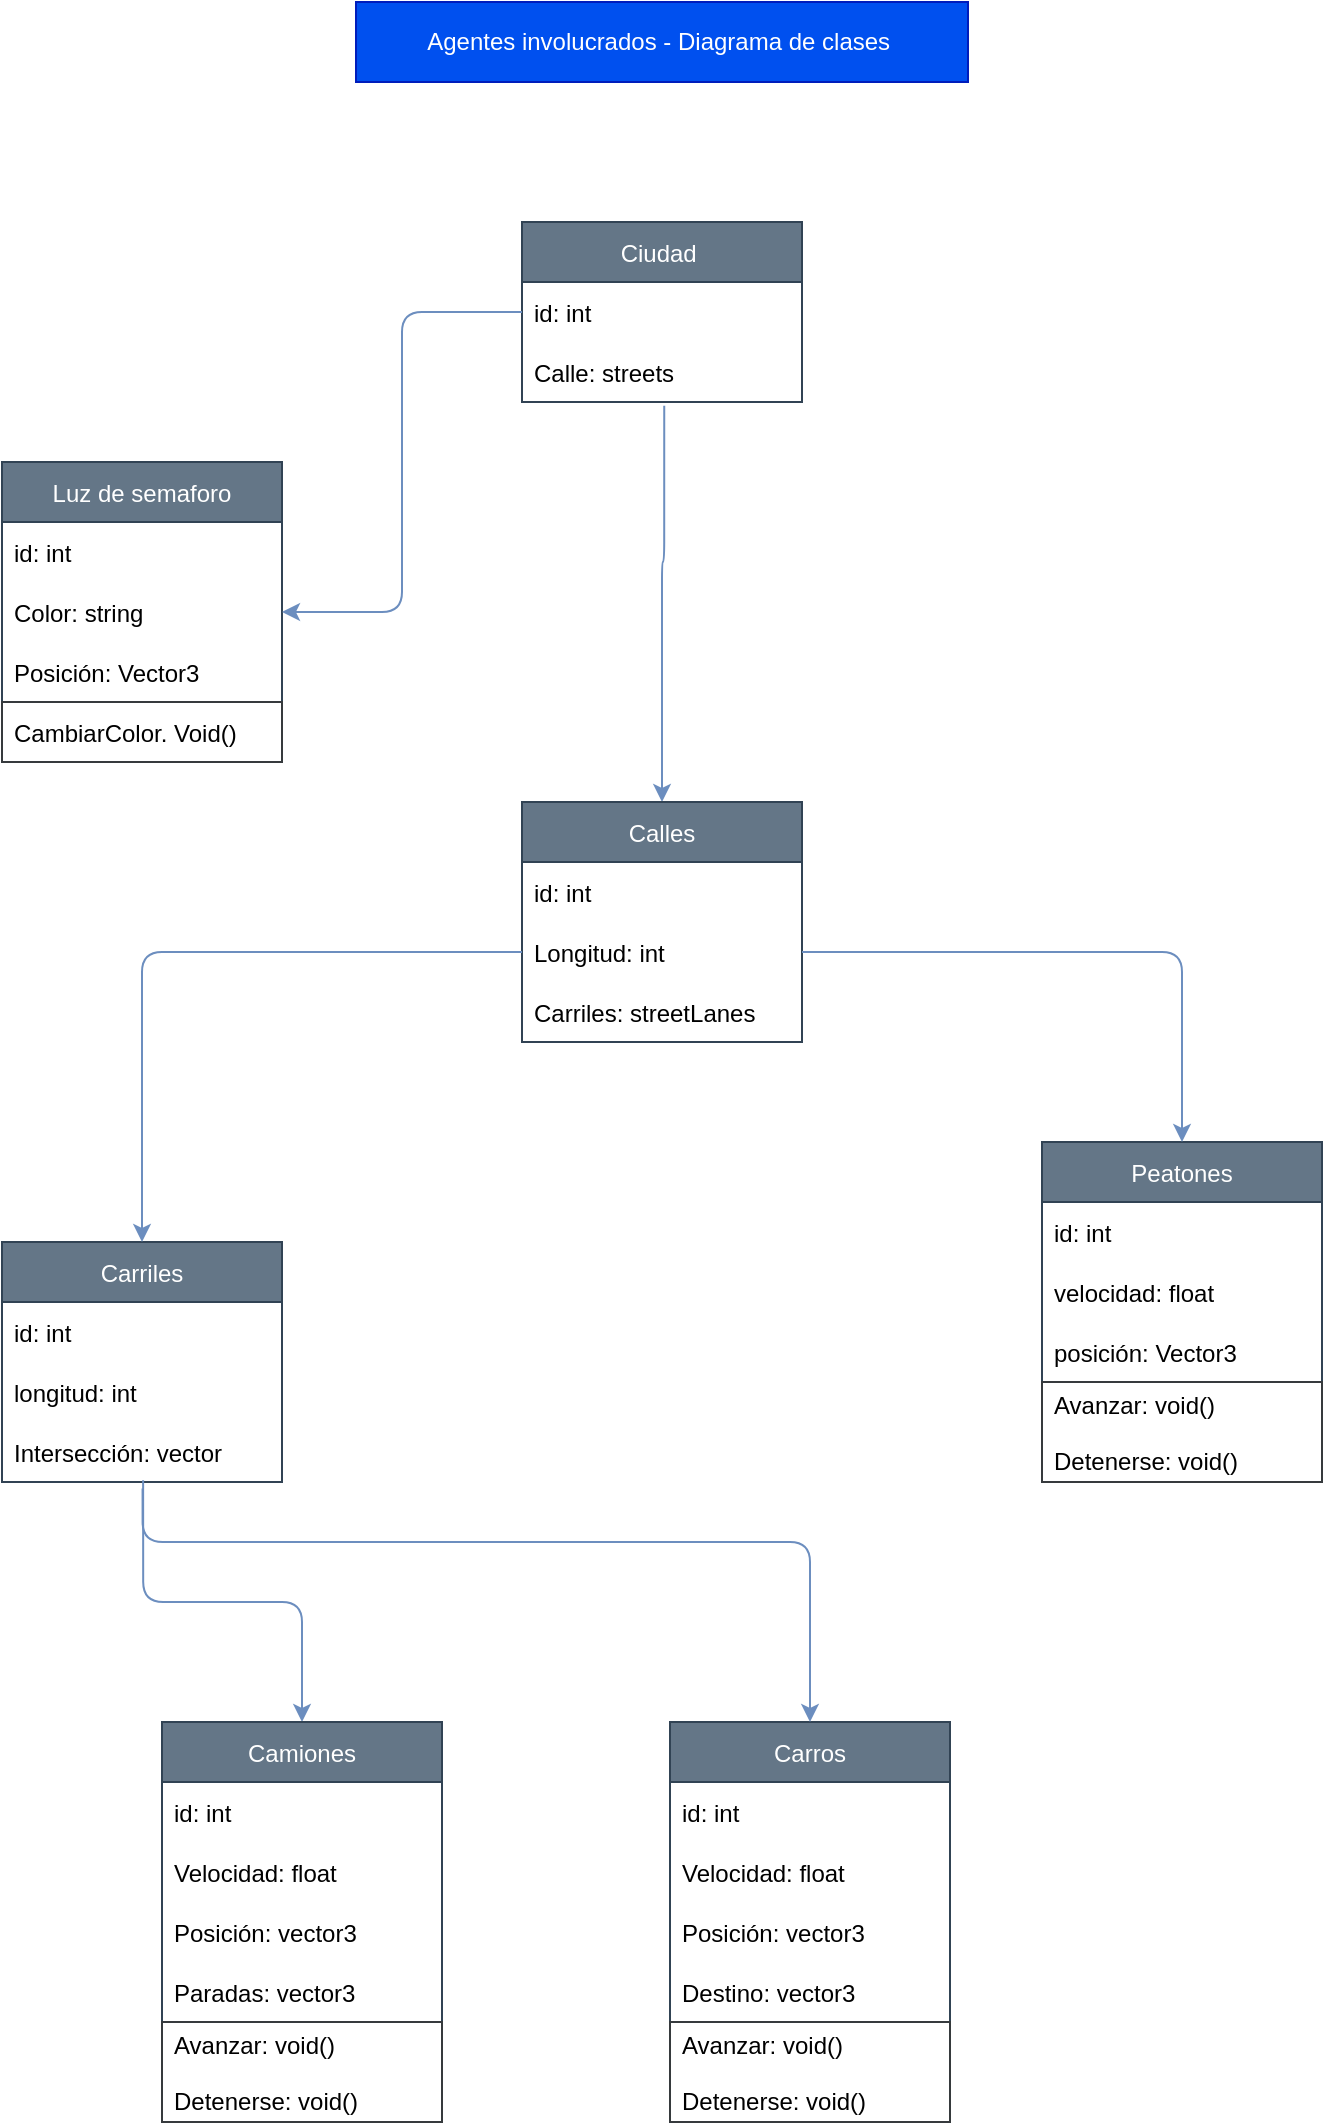 <mxfile>
    <diagram id="kIJSHSAzLW_RFxbYvqt2" name="Page-1">
        <mxGraphModel dx="1127" dy="500" grid="0" gridSize="10" guides="1" tooltips="1" connect="1" arrows="1" fold="1" page="1" pageScale="1" pageWidth="827" pageHeight="1169" background="#ffffff" math="0" shadow="0">
            <root>
                <mxCell id="0"/>
                <mxCell id="1" parent="0"/>
                <mxCell id="2" value="Luz de semaforo" style="swimlane;fontStyle=0;childLayout=stackLayout;horizontal=1;startSize=30;horizontalStack=0;resizeParent=1;resizeParentMax=0;resizeLast=0;collapsible=1;marginBottom=0;fillColor=#647687;strokeColor=#314354;fontColor=#ffffff;shadow=0;" parent="1" vertex="1">
                    <mxGeometry x="84" y="250" width="140" height="150" as="geometry"/>
                </mxCell>
                <mxCell id="3" value="id: int" style="text;strokeColor=none;fillColor=none;align=left;verticalAlign=middle;spacingLeft=4;spacingRight=4;overflow=hidden;points=[[0,0.5],[1,0.5]];portConstraint=eastwest;rotatable=0;fontColor=#000000;" parent="2" vertex="1">
                    <mxGeometry y="30" width="140" height="30" as="geometry"/>
                </mxCell>
                <mxCell id="4" value="Color: string" style="text;strokeColor=none;fillColor=none;align=left;verticalAlign=middle;spacingLeft=4;spacingRight=4;overflow=hidden;points=[[0,0.5],[1,0.5]];portConstraint=eastwest;rotatable=0;fontColor=#000000;" parent="2" vertex="1">
                    <mxGeometry y="60" width="140" height="30" as="geometry"/>
                </mxCell>
                <mxCell id="5" value="Posición: Vector3 " style="text;strokeColor=none;fillColor=none;align=left;verticalAlign=middle;spacingLeft=4;spacingRight=4;overflow=hidden;points=[[0,0.5],[1,0.5]];portConstraint=eastwest;rotatable=0;fontColor=#000000;" parent="2" vertex="1">
                    <mxGeometry y="90" width="140" height="30" as="geometry"/>
                </mxCell>
                <mxCell id="31" value="CambiarColor. Void()" style="text;align=left;verticalAlign=middle;spacingLeft=4;spacingRight=4;overflow=hidden;points=[[0,0.5],[1,0.5]];portConstraint=eastwest;rotatable=0;labelBorderColor=none;strokeColor=#363A3D;fontColor=#000000;" vertex="1" parent="2">
                    <mxGeometry y="120" width="140" height="30" as="geometry"/>
                </mxCell>
                <mxCell id="49" style="edgeStyle=orthogonalEdgeStyle;html=1;exitX=0.508;exitY=1.064;exitDx=0;exitDy=0;entryX=0.5;entryY=0;entryDx=0;entryDy=0;exitPerimeter=0;strokeColor=#6c8ebf;fontColor=#0C7C7D;fillColor=#dae8fc;gradientColor=#7ea6e0;" edge="1" parent="1" source="8" target="10">
                    <mxGeometry relative="1" as="geometry">
                        <Array as="points">
                            <mxPoint x="415" y="300"/>
                            <mxPoint x="414" y="300"/>
                        </Array>
                    </mxGeometry>
                </mxCell>
                <mxCell id="6" value="Ciudad " style="swimlane;fontStyle=0;childLayout=stackLayout;horizontal=1;startSize=30;horizontalStack=0;resizeParent=1;resizeParentMax=0;resizeLast=0;collapsible=1;marginBottom=0;fillColor=#647687;shadow=0;strokeColor=#314354;fontColor=#ffffff;" parent="1" vertex="1">
                    <mxGeometry x="344" y="130" width="140" height="90" as="geometry"/>
                </mxCell>
                <mxCell id="7" value="id: int" style="text;align=left;verticalAlign=middle;spacingLeft=4;spacingRight=4;overflow=hidden;points=[[0,0.5],[1,0.5]];portConstraint=eastwest;rotatable=0;fillColor=none;fontColor=#000000;" parent="6" vertex="1">
                    <mxGeometry y="30" width="140" height="30" as="geometry"/>
                </mxCell>
                <mxCell id="8" value="Calle: streets" style="text;strokeColor=none;fillColor=none;align=left;verticalAlign=middle;spacingLeft=4;spacingRight=4;overflow=hidden;points=[[0,0.5],[1,0.5]];portConstraint=eastwest;rotatable=0;fontColor=#000000;" parent="6" vertex="1">
                    <mxGeometry y="60" width="140" height="30" as="geometry"/>
                </mxCell>
                <mxCell id="10" value="Calles" style="swimlane;fontStyle=0;childLayout=stackLayout;horizontal=1;startSize=30;horizontalStack=0;resizeParent=1;resizeParentMax=0;resizeLast=0;collapsible=1;marginBottom=0;fillColor=#647687;strokeColor=#314354;fontColor=#ffffff;shadow=0;" parent="1" vertex="1">
                    <mxGeometry x="344" y="420" width="140" height="120" as="geometry"/>
                </mxCell>
                <mxCell id="11" value="id: int" style="text;strokeColor=none;fillColor=none;align=left;verticalAlign=middle;spacingLeft=4;spacingRight=4;overflow=hidden;points=[[0,0.5],[1,0.5]];portConstraint=eastwest;rotatable=0;fontColor=#000000;" parent="10" vertex="1">
                    <mxGeometry y="30" width="140" height="30" as="geometry"/>
                </mxCell>
                <mxCell id="12" value="Longitud: int " style="text;strokeColor=none;fillColor=none;align=left;verticalAlign=middle;spacingLeft=4;spacingRight=4;overflow=hidden;points=[[0,0.5],[1,0.5]];portConstraint=eastwest;rotatable=0;fontColor=#000000;" parent="10" vertex="1">
                    <mxGeometry y="60" width="140" height="30" as="geometry"/>
                </mxCell>
                <mxCell id="13" value="Carriles: streetLanes" style="text;strokeColor=none;fillColor=none;align=left;verticalAlign=middle;spacingLeft=4;spacingRight=4;overflow=hidden;points=[[0,0.5],[1,0.5]];portConstraint=eastwest;rotatable=0;fontColor=#000000;" parent="10" vertex="1">
                    <mxGeometry y="90" width="140" height="30" as="geometry"/>
                </mxCell>
                <mxCell id="14" value="Carros" style="swimlane;fontStyle=0;childLayout=stackLayout;horizontal=1;startSize=30;horizontalStack=0;resizeParent=1;resizeParentMax=0;resizeLast=0;collapsible=1;marginBottom=0;fillColor=#647687;strokeColor=#314354;fontColor=#ffffff;shadow=0;" vertex="1" parent="1">
                    <mxGeometry x="418" y="880" width="140" height="200" as="geometry"/>
                </mxCell>
                <mxCell id="15" value="id: int" style="text;strokeColor=none;fillColor=none;align=left;verticalAlign=middle;spacingLeft=4;spacingRight=4;overflow=hidden;points=[[0,0.5],[1,0.5]];portConstraint=eastwest;rotatable=0;fontColor=#000000;" vertex="1" parent="14">
                    <mxGeometry y="30" width="140" height="30" as="geometry"/>
                </mxCell>
                <mxCell id="16" value="Velocidad: float " style="text;strokeColor=none;fillColor=none;align=left;verticalAlign=middle;spacingLeft=4;spacingRight=4;overflow=hidden;points=[[0,0.5],[1,0.5]];portConstraint=eastwest;rotatable=0;fontColor=#000000;" vertex="1" parent="14">
                    <mxGeometry y="60" width="140" height="30" as="geometry"/>
                </mxCell>
                <mxCell id="17" value="Posición: vector3 " style="text;strokeColor=none;fillColor=none;align=left;verticalAlign=middle;spacingLeft=4;spacingRight=4;overflow=hidden;points=[[0,0.5],[1,0.5]];portConstraint=eastwest;rotatable=0;fontColor=#000000;" vertex="1" parent="14">
                    <mxGeometry y="90" width="140" height="30" as="geometry"/>
                </mxCell>
                <mxCell id="35" value="Destino: vector3 " style="text;strokeColor=none;fillColor=none;align=left;verticalAlign=middle;spacingLeft=4;spacingRight=4;overflow=hidden;points=[[0,0.5],[1,0.5]];portConstraint=eastwest;rotatable=0;fontColor=#000000;" vertex="1" parent="14">
                    <mxGeometry y="120" width="140" height="30" as="geometry"/>
                </mxCell>
                <mxCell id="37" value="Avanzar: void()&#10;&#10;Detenerse: void()" style="text;strokeColor=#363A3D;fillColor=none;align=left;verticalAlign=middle;spacingLeft=4;spacingRight=4;overflow=hidden;points=[[0,0.5],[1,0.5]];portConstraint=eastwest;rotatable=0;fontColor=#000000;labelBorderColor=none;" vertex="1" parent="14">
                    <mxGeometry y="150" width="140" height="50" as="geometry"/>
                </mxCell>
                <mxCell id="18" value="Carriles" style="swimlane;fontStyle=0;childLayout=stackLayout;horizontal=1;startSize=30;horizontalStack=0;resizeParent=1;resizeParentMax=0;resizeLast=0;collapsible=1;marginBottom=0;fillColor=#647687;strokeColor=#314354;fontColor=#ffffff;shadow=0;" vertex="1" parent="1">
                    <mxGeometry x="84" y="640" width="140" height="120" as="geometry"/>
                </mxCell>
                <mxCell id="19" value="id: int" style="text;strokeColor=none;fillColor=none;align=left;verticalAlign=middle;spacingLeft=4;spacingRight=4;overflow=hidden;points=[[0,0.5],[1,0.5]];portConstraint=eastwest;rotatable=0;fontColor=#000000;" vertex="1" parent="18">
                    <mxGeometry y="30" width="140" height="30" as="geometry"/>
                </mxCell>
                <mxCell id="20" value="longitud: int " style="text;strokeColor=none;fillColor=none;align=left;verticalAlign=middle;spacingLeft=4;spacingRight=4;overflow=hidden;points=[[0,0.5],[1,0.5]];portConstraint=eastwest;rotatable=0;fontColor=#000000;" vertex="1" parent="18">
                    <mxGeometry y="60" width="140" height="30" as="geometry"/>
                </mxCell>
                <mxCell id="21" value="Intersección: vector" style="text;strokeColor=none;fillColor=none;align=left;verticalAlign=middle;spacingLeft=4;spacingRight=4;overflow=hidden;points=[[0,0.5],[1,0.5]];portConstraint=eastwest;rotatable=0;fontColor=#000000;" vertex="1" parent="18">
                    <mxGeometry y="90" width="140" height="30" as="geometry"/>
                </mxCell>
                <mxCell id="22" value="Peatones" style="swimlane;fontStyle=0;childLayout=stackLayout;horizontal=1;startSize=30;horizontalStack=0;resizeParent=1;resizeParentMax=0;resizeLast=0;collapsible=1;marginBottom=0;fillColor=#647687;strokeColor=#314354;fontColor=#ffffff;shadow=0;" vertex="1" parent="1">
                    <mxGeometry x="604" y="590" width="140" height="170" as="geometry"/>
                </mxCell>
                <mxCell id="23" value="id: int" style="text;strokeColor=none;fillColor=none;align=left;verticalAlign=middle;spacingLeft=4;spacingRight=4;overflow=hidden;points=[[0,0.5],[1,0.5]];portConstraint=eastwest;rotatable=0;fontColor=#000000;" vertex="1" parent="22">
                    <mxGeometry y="30" width="140" height="30" as="geometry"/>
                </mxCell>
                <mxCell id="24" value="velocidad: float" style="text;strokeColor=none;fillColor=none;align=left;verticalAlign=middle;spacingLeft=4;spacingRight=4;overflow=hidden;points=[[0,0.5],[1,0.5]];portConstraint=eastwest;rotatable=0;fontColor=#000000;" vertex="1" parent="22">
                    <mxGeometry y="60" width="140" height="30" as="geometry"/>
                </mxCell>
                <mxCell id="25" value="posición: Vector3" style="text;strokeColor=none;fillColor=none;align=left;verticalAlign=middle;spacingLeft=4;spacingRight=4;overflow=hidden;points=[[0,0.5],[1,0.5]];portConstraint=eastwest;rotatable=0;fontColor=#000000;" vertex="1" parent="22">
                    <mxGeometry y="90" width="140" height="30" as="geometry"/>
                </mxCell>
                <mxCell id="33" value="Avanzar: void()&#10;&#10;Detenerse: void()" style="text;strokeColor=#363A3D;fillColor=none;align=left;verticalAlign=middle;spacingLeft=4;spacingRight=4;overflow=hidden;points=[[0,0.5],[1,0.5]];portConstraint=eastwest;rotatable=0;fontColor=#000000;labelBorderColor=none;" vertex="1" parent="22">
                    <mxGeometry y="120" width="140" height="50" as="geometry"/>
                </mxCell>
                <mxCell id="52" style="edgeStyle=orthogonalEdgeStyle;html=1;exitX=0.504;exitY=0.971;exitDx=0;exitDy=0;entryX=0.5;entryY=0;entryDx=0;entryDy=0;exitPerimeter=0;strokeColor=#6c8ebf;fontColor=#0C7C7D;fillColor=#dae8fc;gradientColor=#7ea6e0;" edge="1" parent="1" source="21" target="38">
                    <mxGeometry relative="1" as="geometry"/>
                </mxCell>
                <mxCell id="38" value="Camiones" style="swimlane;fontStyle=0;childLayout=stackLayout;horizontal=1;startSize=30;horizontalStack=0;resizeParent=1;resizeParentMax=0;resizeLast=0;collapsible=1;marginBottom=0;fillColor=#647687;strokeColor=#314354;fontColor=#ffffff;shadow=0;" vertex="1" parent="1">
                    <mxGeometry x="164" y="880" width="140" height="200" as="geometry"/>
                </mxCell>
                <mxCell id="39" value="id: int" style="text;strokeColor=none;fillColor=none;align=left;verticalAlign=middle;spacingLeft=4;spacingRight=4;overflow=hidden;points=[[0,0.5],[1,0.5]];portConstraint=eastwest;rotatable=0;fontColor=#000000;" vertex="1" parent="38">
                    <mxGeometry y="30" width="140" height="30" as="geometry"/>
                </mxCell>
                <mxCell id="40" value="Velocidad: float " style="text;strokeColor=none;fillColor=none;align=left;verticalAlign=middle;spacingLeft=4;spacingRight=4;overflow=hidden;points=[[0,0.5],[1,0.5]];portConstraint=eastwest;rotatable=0;fontColor=#000000;" vertex="1" parent="38">
                    <mxGeometry y="60" width="140" height="30" as="geometry"/>
                </mxCell>
                <mxCell id="41" value="Posición: vector3 " style="text;strokeColor=none;fillColor=none;align=left;verticalAlign=middle;spacingLeft=4;spacingRight=4;overflow=hidden;points=[[0,0.5],[1,0.5]];portConstraint=eastwest;rotatable=0;fontColor=#000000;" vertex="1" parent="38">
                    <mxGeometry y="90" width="140" height="30" as="geometry"/>
                </mxCell>
                <mxCell id="42" value="Paradas: vector3 " style="text;strokeColor=none;fillColor=none;align=left;verticalAlign=middle;spacingLeft=4;spacingRight=4;overflow=hidden;points=[[0,0.5],[1,0.5]];portConstraint=eastwest;rotatable=0;fontColor=#000000;" vertex="1" parent="38">
                    <mxGeometry y="120" width="140" height="30" as="geometry"/>
                </mxCell>
                <mxCell id="43" value="Avanzar: void()&#10;&#10;Detenerse: void()" style="text;strokeColor=#363A3D;fillColor=none;align=left;verticalAlign=middle;spacingLeft=4;spacingRight=4;overflow=hidden;points=[[0,0.5],[1,0.5]];portConstraint=eastwest;rotatable=0;fontColor=#000000;labelBorderColor=none;" vertex="1" parent="38">
                    <mxGeometry y="150" width="140" height="50" as="geometry"/>
                </mxCell>
                <mxCell id="45" style="edgeStyle=orthogonalEdgeStyle;html=1;exitX=0;exitY=0.5;exitDx=0;exitDy=0;entryX=1;entryY=0.5;entryDx=0;entryDy=0;fontColor=#0C7C7D;fillColor=#dae8fc;gradientColor=#7ea6e0;strokeColor=#6c8ebf;" edge="1" parent="1" source="7" target="4">
                    <mxGeometry relative="1" as="geometry"/>
                </mxCell>
                <mxCell id="50" style="edgeStyle=orthogonalEdgeStyle;html=1;exitX=0;exitY=0.5;exitDx=0;exitDy=0;entryX=0.5;entryY=0;entryDx=0;entryDy=0;strokeColor=#6c8ebf;fontColor=#0C7C7D;fillColor=#dae8fc;gradientColor=#7ea6e0;" edge="1" parent="1" source="12" target="18">
                    <mxGeometry relative="1" as="geometry"/>
                </mxCell>
                <mxCell id="51" style="edgeStyle=orthogonalEdgeStyle;html=1;exitX=1;exitY=0.5;exitDx=0;exitDy=0;entryX=0.5;entryY=0;entryDx=0;entryDy=0;strokeColor=#6c8ebf;fontColor=#0C7C7D;fillColor=#dae8fc;gradientColor=#7ea6e0;" edge="1" parent="1" source="12" target="22">
                    <mxGeometry relative="1" as="geometry"/>
                </mxCell>
                <mxCell id="53" style="edgeStyle=orthogonalEdgeStyle;html=1;exitX=0.502;exitY=1.107;exitDx=0;exitDy=0;entryX=0.5;entryY=0;entryDx=0;entryDy=0;exitPerimeter=0;strokeColor=#6c8ebf;fontColor=#0C7C7D;fillColor=#dae8fc;gradientColor=#7ea6e0;" edge="1" parent="1" source="21" target="14">
                    <mxGeometry relative="1" as="geometry">
                        <Array as="points">
                            <mxPoint x="154" y="790"/>
                            <mxPoint x="488" y="790"/>
                        </Array>
                    </mxGeometry>
                </mxCell>
                <mxCell id="54" value="Agentes involucrados - Diagrama de clases&amp;nbsp;" style="rounded=0;whiteSpace=wrap;html=1;labelBorderColor=none;strokeColor=#001DBC;fillColor=#0050ef;fontColor=#ffffff;" vertex="1" parent="1">
                    <mxGeometry x="261" y="20" width="306" height="40" as="geometry"/>
                </mxCell>
            </root>
        </mxGraphModel>
    </diagram>
</mxfile>